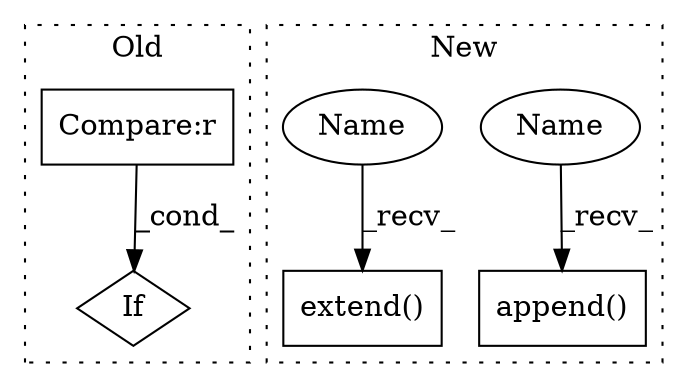 digraph G {
subgraph cluster0 {
1 [label="If" a="96" s="10512,10546" l="3,18" shape="diamond"];
4 [label="Compare:r" a="40" s="10515" l="31" shape="box"];
label = "Old";
style="dotted";
}
subgraph cluster1 {
2 [label="extend()" a="75" s="12286,12588" l="14,1" shape="box"];
3 [label="append()" a="75" s="12234,12276" l="14,1" shape="box"];
5 [label="Name" a="87" s="12234" l="6" shape="ellipse"];
6 [label="Name" a="87" s="12286" l="6" shape="ellipse"];
label = "New";
style="dotted";
}
4 -> 1 [label="_cond_"];
5 -> 3 [label="_recv_"];
6 -> 2 [label="_recv_"];
}
